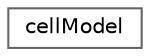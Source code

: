 digraph "Graphical Class Hierarchy"
{
 // LATEX_PDF_SIZE
  bgcolor="transparent";
  edge [fontname=Helvetica,fontsize=10,labelfontname=Helvetica,labelfontsize=10];
  node [fontname=Helvetica,fontsize=10,shape=box,height=0.2,width=0.4];
  rankdir="LR";
  Node0 [id="Node000000",label="cellModel",height=0.2,width=0.4,color="grey40", fillcolor="white", style="filled",URL="$classFoam_1_1cellModel.html",tooltip="Maps a geometry to a set of cell primitives."];
}
